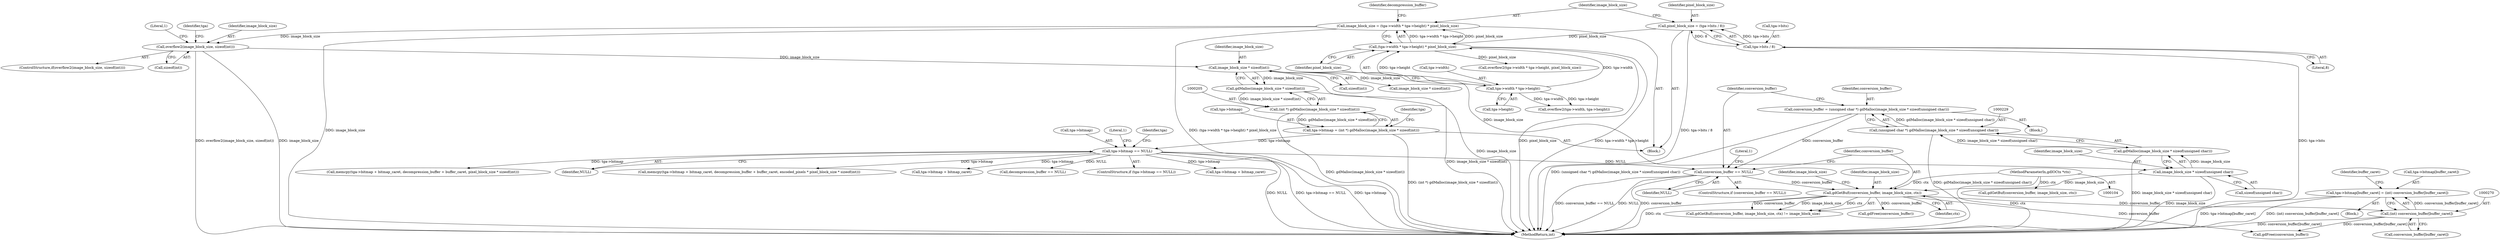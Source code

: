 digraph "0_libgd_fb0e0cce0b9f25389ab56604c3547351617e1415@array" {
"1000263" [label="(Call,tga->bitmap[buffer_caret] = (int) conversion_buffer[buffer_caret])"];
"1000269" [label="(Call,(int) conversion_buffer[buffer_caret])"];
"1000245" [label="(Call,gdGetBuf(conversion_buffer, image_block_size, ctx))"];
"1000236" [label="(Call,conversion_buffer == NULL)"];
"1000226" [label="(Call,conversion_buffer = (unsigned char *) gdMalloc(image_block_size * sizeof(unsigned char)))"];
"1000228" [label="(Call,(unsigned char *) gdMalloc(image_block_size * sizeof(unsigned char)))"];
"1000230" [label="(Call,gdMalloc(image_block_size * sizeof(unsigned char)))"];
"1000231" [label="(Call,image_block_size * sizeof(unsigned char))"];
"1000207" [label="(Call,image_block_size * sizeof(int))"];
"1000177" [label="(Call,overflow2(image_block_size, sizeof(int)))"];
"1000117" [label="(Call,image_block_size = (tga->width * tga->height) * pixel_block_size)"];
"1000119" [label="(Call,(tga->width * tga->height) * pixel_block_size)"];
"1000120" [label="(Call,tga->width * tga->height)"];
"1000109" [label="(Call,pixel_block_size = (tga->bits / 8))"];
"1000111" [label="(Call,tga->bits / 8)"];
"1000212" [label="(Call,tga->bitmap == NULL)"];
"1000200" [label="(Call,tga->bitmap = (int *) gdMalloc(image_block_size * sizeof(int)))"];
"1000204" [label="(Call,(int *) gdMalloc(image_block_size * sizeof(int)))"];
"1000206" [label="(Call,gdMalloc(image_block_size * sizeof(int)))"];
"1000105" [label="(MethodParameterIn,gdIOCtx *ctx)"];
"1000109" [label="(Call,pixel_block_size = (tga->bits / 8))"];
"1000151" [label="(Call,overflow2(tga->width, tga->height))"];
"1000410" [label="(Call,tga->bitmap + bitmap_caret)"];
"1000226" [label="(Call,conversion_buffer = (unsigned char *) gdMalloc(image_block_size * sizeof(unsigned char)))"];
"1000117" [label="(Call,image_block_size = (tga->width * tga->height) * pixel_block_size)"];
"1000236" [label="(Call,conversion_buffer == NULL)"];
"1000249" [label="(Identifier,image_block_size)"];
"1000230" [label="(Call,gdMalloc(image_block_size * sizeof(unsigned char)))"];
"1000222" [label="(Identifier,tga)"];
"1000263" [label="(Call,tga->bitmap[buffer_caret] = (int) conversion_buffer[buffer_caret])"];
"1000118" [label="(Identifier,image_block_size)"];
"1000275" [label="(Identifier,buffer_caret)"];
"1000105" [label="(MethodParameterIn,gdIOCtx *ctx)"];
"1000208" [label="(Identifier,image_block_size)"];
"1000409" [label="(Call,memcpy(tga->bitmap + bitmap_caret, decompression_buffer + buffer_caret, pixel_block_size * sizeof(int)))"];
"1000184" [label="(Literal,1)"];
"1000176" [label="(ControlStructure,if(overflow2(image_block_size, sizeof(int))))"];
"1000119" [label="(Call,(tga->width * tga->height) * pixel_block_size)"];
"1000206" [label="(Call,gdMalloc(image_block_size * sizeof(int)))"];
"1000231" [label="(Call,image_block_size * sizeof(unsigned char))"];
"1000216" [label="(Identifier,NULL)"];
"1000235" [label="(ControlStructure,if (conversion_buffer == NULL))"];
"1000247" [label="(Identifier,image_block_size)"];
"1000233" [label="(Call,sizeof(unsigned char))"];
"1000244" [label="(Call,gdGetBuf(conversion_buffer, image_block_size, ctx) != image_block_size)"];
"1000246" [label="(Identifier,conversion_buffer)"];
"1000487" [label="(MethodReturn,int)"];
"1000177" [label="(Call,overflow2(image_block_size, sizeof(int)))"];
"1000253" [label="(Call,gdFree(conversion_buffer))"];
"1000285" [label="(Call,image_block_size * sizeof(int))"];
"1000120" [label="(Call,tga->width * tga->height)"];
"1000110" [label="(Identifier,pixel_block_size)"];
"1000276" [label="(Call,gdFree(conversion_buffer))"];
"1000228" [label="(Call,(unsigned char *) gdMalloc(image_block_size * sizeof(unsigned char)))"];
"1000130" [label="(Identifier,decompression_buffer)"];
"1000248" [label="(Identifier,ctx)"];
"1000213" [label="(Call,tga->bitmap)"];
"1000271" [label="(Call,conversion_buffer[buffer_caret])"];
"1000111" [label="(Call,tga->bits / 8)"];
"1000112" [label="(Call,tga->bits)"];
"1000107" [label="(Block,)"];
"1000204" [label="(Call,(int *) gdMalloc(image_block_size * sizeof(int)))"];
"1000245" [label="(Call,gdGetBuf(conversion_buffer, image_block_size, ctx))"];
"1000121" [label="(Call,tga->width)"];
"1000212" [label="(Call,tga->bitmap == NULL)"];
"1000200" [label="(Call,tga->bitmap = (int *) gdMalloc(image_block_size * sizeof(int)))"];
"1000269" [label="(Call,(int) conversion_buffer[buffer_caret])"];
"1000209" [label="(Call,sizeof(int))"];
"1000189" [label="(Identifier,tga)"];
"1000207" [label="(Call,image_block_size * sizeof(int))"];
"1000179" [label="(Call,sizeof(int))"];
"1000262" [label="(Block,)"];
"1000238" [label="(Identifier,NULL)"];
"1000242" [label="(Literal,1)"];
"1000455" [label="(Call,memcpy(tga->bitmap + bitmap_caret, decompression_buffer + buffer_caret, encoded_pixels * pixel_block_size * sizeof(int)))"];
"1000264" [label="(Call,tga->bitmap[buffer_caret])"];
"1000178" [label="(Identifier,image_block_size)"];
"1000456" [label="(Call,tga->bitmap + bitmap_caret)"];
"1000232" [label="(Identifier,image_block_size)"];
"1000115" [label="(Literal,8)"];
"1000237" [label="(Identifier,conversion_buffer)"];
"1000124" [label="(Call,tga->height)"];
"1000127" [label="(Identifier,pixel_block_size)"];
"1000290" [label="(Call,decompression_buffer == NULL)"];
"1000224" [label="(Block,)"];
"1000219" [label="(Literal,1)"];
"1000201" [label="(Call,tga->bitmap)"];
"1000320" [label="(Call,gdGetBuf(conversion_buffer, image_block_size, ctx))"];
"1000163" [label="(Call,overflow2(tga->width * tga->height, pixel_block_size))"];
"1000211" [label="(ControlStructure,if (tga->bitmap == NULL))"];
"1000214" [label="(Identifier,tga)"];
"1000227" [label="(Identifier,conversion_buffer)"];
"1000263" -> "1000262"  [label="AST: "];
"1000263" -> "1000269"  [label="CFG: "];
"1000264" -> "1000263"  [label="AST: "];
"1000269" -> "1000263"  [label="AST: "];
"1000275" -> "1000263"  [label="CFG: "];
"1000263" -> "1000487"  [label="DDG: (int) conversion_buffer[buffer_caret]"];
"1000263" -> "1000487"  [label="DDG: tga->bitmap[buffer_caret]"];
"1000269" -> "1000263"  [label="DDG: conversion_buffer[buffer_caret]"];
"1000269" -> "1000271"  [label="CFG: "];
"1000270" -> "1000269"  [label="AST: "];
"1000271" -> "1000269"  [label="AST: "];
"1000269" -> "1000487"  [label="DDG: conversion_buffer[buffer_caret]"];
"1000245" -> "1000269"  [label="DDG: conversion_buffer"];
"1000269" -> "1000276"  [label="DDG: conversion_buffer[buffer_caret]"];
"1000245" -> "1000244"  [label="AST: "];
"1000245" -> "1000248"  [label="CFG: "];
"1000246" -> "1000245"  [label="AST: "];
"1000247" -> "1000245"  [label="AST: "];
"1000248" -> "1000245"  [label="AST: "];
"1000249" -> "1000245"  [label="CFG: "];
"1000245" -> "1000487"  [label="DDG: ctx"];
"1000245" -> "1000244"  [label="DDG: conversion_buffer"];
"1000245" -> "1000244"  [label="DDG: image_block_size"];
"1000245" -> "1000244"  [label="DDG: ctx"];
"1000236" -> "1000245"  [label="DDG: conversion_buffer"];
"1000231" -> "1000245"  [label="DDG: image_block_size"];
"1000105" -> "1000245"  [label="DDG: ctx"];
"1000245" -> "1000253"  [label="DDG: conversion_buffer"];
"1000245" -> "1000276"  [label="DDG: conversion_buffer"];
"1000236" -> "1000235"  [label="AST: "];
"1000236" -> "1000238"  [label="CFG: "];
"1000237" -> "1000236"  [label="AST: "];
"1000238" -> "1000236"  [label="AST: "];
"1000242" -> "1000236"  [label="CFG: "];
"1000246" -> "1000236"  [label="CFG: "];
"1000236" -> "1000487"  [label="DDG: conversion_buffer"];
"1000236" -> "1000487"  [label="DDG: conversion_buffer == NULL"];
"1000236" -> "1000487"  [label="DDG: NULL"];
"1000226" -> "1000236"  [label="DDG: conversion_buffer"];
"1000212" -> "1000236"  [label="DDG: NULL"];
"1000226" -> "1000224"  [label="AST: "];
"1000226" -> "1000228"  [label="CFG: "];
"1000227" -> "1000226"  [label="AST: "];
"1000228" -> "1000226"  [label="AST: "];
"1000237" -> "1000226"  [label="CFG: "];
"1000226" -> "1000487"  [label="DDG: (unsigned char *) gdMalloc(image_block_size * sizeof(unsigned char))"];
"1000228" -> "1000226"  [label="DDG: gdMalloc(image_block_size * sizeof(unsigned char))"];
"1000228" -> "1000230"  [label="CFG: "];
"1000229" -> "1000228"  [label="AST: "];
"1000230" -> "1000228"  [label="AST: "];
"1000228" -> "1000487"  [label="DDG: gdMalloc(image_block_size * sizeof(unsigned char))"];
"1000230" -> "1000228"  [label="DDG: image_block_size * sizeof(unsigned char)"];
"1000230" -> "1000231"  [label="CFG: "];
"1000231" -> "1000230"  [label="AST: "];
"1000230" -> "1000487"  [label="DDG: image_block_size * sizeof(unsigned char)"];
"1000231" -> "1000230"  [label="DDG: image_block_size"];
"1000231" -> "1000233"  [label="CFG: "];
"1000232" -> "1000231"  [label="AST: "];
"1000233" -> "1000231"  [label="AST: "];
"1000231" -> "1000487"  [label="DDG: image_block_size"];
"1000207" -> "1000231"  [label="DDG: image_block_size"];
"1000207" -> "1000206"  [label="AST: "];
"1000207" -> "1000209"  [label="CFG: "];
"1000208" -> "1000207"  [label="AST: "];
"1000209" -> "1000207"  [label="AST: "];
"1000206" -> "1000207"  [label="CFG: "];
"1000207" -> "1000487"  [label="DDG: image_block_size"];
"1000207" -> "1000206"  [label="DDG: image_block_size"];
"1000177" -> "1000207"  [label="DDG: image_block_size"];
"1000207" -> "1000285"  [label="DDG: image_block_size"];
"1000177" -> "1000176"  [label="AST: "];
"1000177" -> "1000179"  [label="CFG: "];
"1000178" -> "1000177"  [label="AST: "];
"1000179" -> "1000177"  [label="AST: "];
"1000184" -> "1000177"  [label="CFG: "];
"1000189" -> "1000177"  [label="CFG: "];
"1000177" -> "1000487"  [label="DDG: image_block_size"];
"1000177" -> "1000487"  [label="DDG: overflow2(image_block_size, sizeof(int))"];
"1000117" -> "1000177"  [label="DDG: image_block_size"];
"1000117" -> "1000107"  [label="AST: "];
"1000117" -> "1000119"  [label="CFG: "];
"1000118" -> "1000117"  [label="AST: "];
"1000119" -> "1000117"  [label="AST: "];
"1000130" -> "1000117"  [label="CFG: "];
"1000117" -> "1000487"  [label="DDG: image_block_size"];
"1000117" -> "1000487"  [label="DDG: (tga->width * tga->height) * pixel_block_size"];
"1000119" -> "1000117"  [label="DDG: tga->width * tga->height"];
"1000119" -> "1000117"  [label="DDG: pixel_block_size"];
"1000119" -> "1000127"  [label="CFG: "];
"1000120" -> "1000119"  [label="AST: "];
"1000127" -> "1000119"  [label="AST: "];
"1000119" -> "1000487"  [label="DDG: pixel_block_size"];
"1000119" -> "1000487"  [label="DDG: tga->width * tga->height"];
"1000120" -> "1000119"  [label="DDG: tga->width"];
"1000120" -> "1000119"  [label="DDG: tga->height"];
"1000109" -> "1000119"  [label="DDG: pixel_block_size"];
"1000119" -> "1000163"  [label="DDG: pixel_block_size"];
"1000120" -> "1000124"  [label="CFG: "];
"1000121" -> "1000120"  [label="AST: "];
"1000124" -> "1000120"  [label="AST: "];
"1000127" -> "1000120"  [label="CFG: "];
"1000120" -> "1000151"  [label="DDG: tga->width"];
"1000120" -> "1000151"  [label="DDG: tga->height"];
"1000109" -> "1000107"  [label="AST: "];
"1000109" -> "1000111"  [label="CFG: "];
"1000110" -> "1000109"  [label="AST: "];
"1000111" -> "1000109"  [label="AST: "];
"1000118" -> "1000109"  [label="CFG: "];
"1000109" -> "1000487"  [label="DDG: tga->bits / 8"];
"1000111" -> "1000109"  [label="DDG: tga->bits"];
"1000111" -> "1000109"  [label="DDG: 8"];
"1000111" -> "1000115"  [label="CFG: "];
"1000112" -> "1000111"  [label="AST: "];
"1000115" -> "1000111"  [label="AST: "];
"1000111" -> "1000487"  [label="DDG: tga->bits"];
"1000212" -> "1000211"  [label="AST: "];
"1000212" -> "1000216"  [label="CFG: "];
"1000213" -> "1000212"  [label="AST: "];
"1000216" -> "1000212"  [label="AST: "];
"1000219" -> "1000212"  [label="CFG: "];
"1000222" -> "1000212"  [label="CFG: "];
"1000212" -> "1000487"  [label="DDG: NULL"];
"1000212" -> "1000487"  [label="DDG: tga->bitmap == NULL"];
"1000212" -> "1000487"  [label="DDG: tga->bitmap"];
"1000200" -> "1000212"  [label="DDG: tga->bitmap"];
"1000212" -> "1000290"  [label="DDG: NULL"];
"1000212" -> "1000409"  [label="DDG: tga->bitmap"];
"1000212" -> "1000410"  [label="DDG: tga->bitmap"];
"1000212" -> "1000455"  [label="DDG: tga->bitmap"];
"1000212" -> "1000456"  [label="DDG: tga->bitmap"];
"1000200" -> "1000107"  [label="AST: "];
"1000200" -> "1000204"  [label="CFG: "];
"1000201" -> "1000200"  [label="AST: "];
"1000204" -> "1000200"  [label="AST: "];
"1000214" -> "1000200"  [label="CFG: "];
"1000200" -> "1000487"  [label="DDG: (int *) gdMalloc(image_block_size * sizeof(int))"];
"1000204" -> "1000200"  [label="DDG: gdMalloc(image_block_size * sizeof(int))"];
"1000204" -> "1000206"  [label="CFG: "];
"1000205" -> "1000204"  [label="AST: "];
"1000206" -> "1000204"  [label="AST: "];
"1000204" -> "1000487"  [label="DDG: gdMalloc(image_block_size * sizeof(int))"];
"1000206" -> "1000204"  [label="DDG: image_block_size * sizeof(int)"];
"1000206" -> "1000487"  [label="DDG: image_block_size * sizeof(int)"];
"1000105" -> "1000104"  [label="AST: "];
"1000105" -> "1000487"  [label="DDG: ctx"];
"1000105" -> "1000320"  [label="DDG: ctx"];
}
